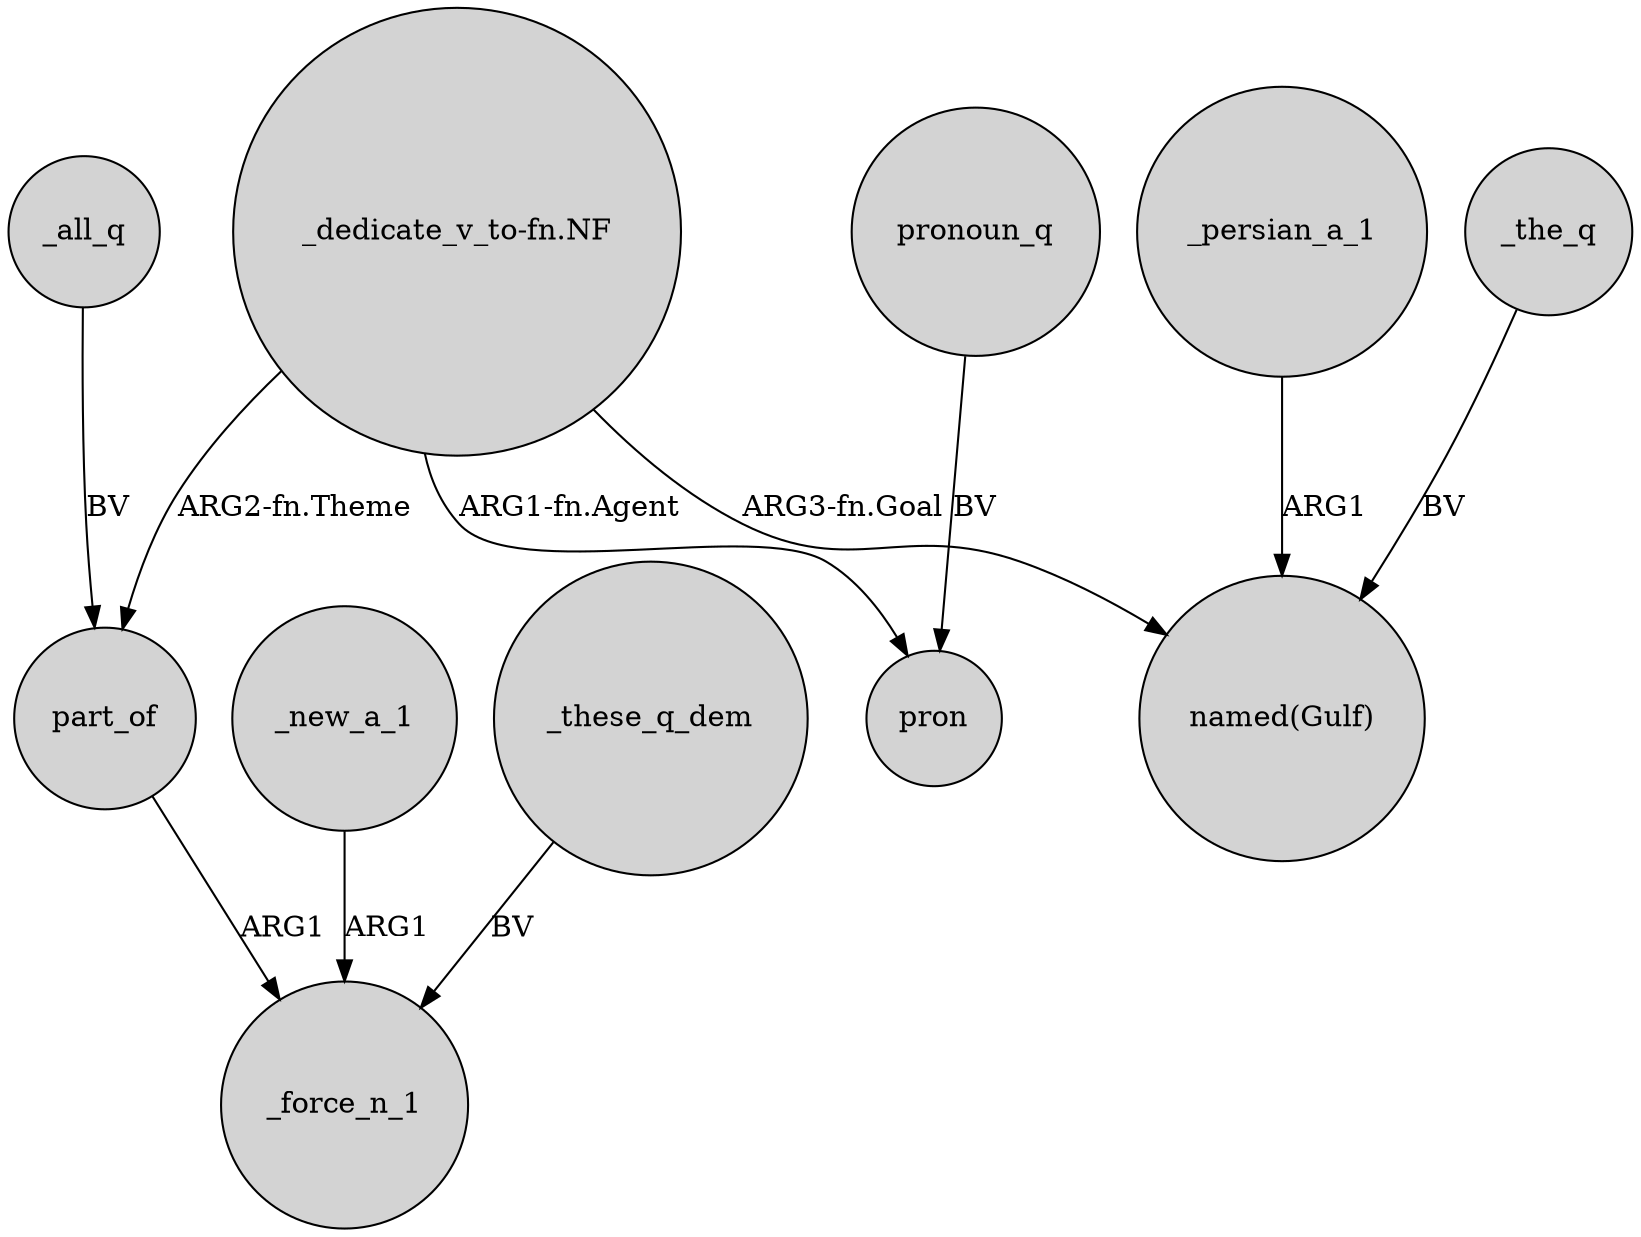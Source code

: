 digraph {
	node [shape=circle style=filled]
	part_of -> _force_n_1 [label=ARG1]
	"_dedicate_v_to-fn.NF" -> pron [label="ARG1-fn.Agent"]
	"_dedicate_v_to-fn.NF" -> part_of [label="ARG2-fn.Theme"]
	_persian_a_1 -> "named(Gulf)" [label=ARG1]
	_all_q -> part_of [label=BV]
	_the_q -> "named(Gulf)" [label=BV]
	"_dedicate_v_to-fn.NF" -> "named(Gulf)" [label="ARG3-fn.Goal"]
	_new_a_1 -> _force_n_1 [label=ARG1]
	_these_q_dem -> _force_n_1 [label=BV]
	pronoun_q -> pron [label=BV]
}
